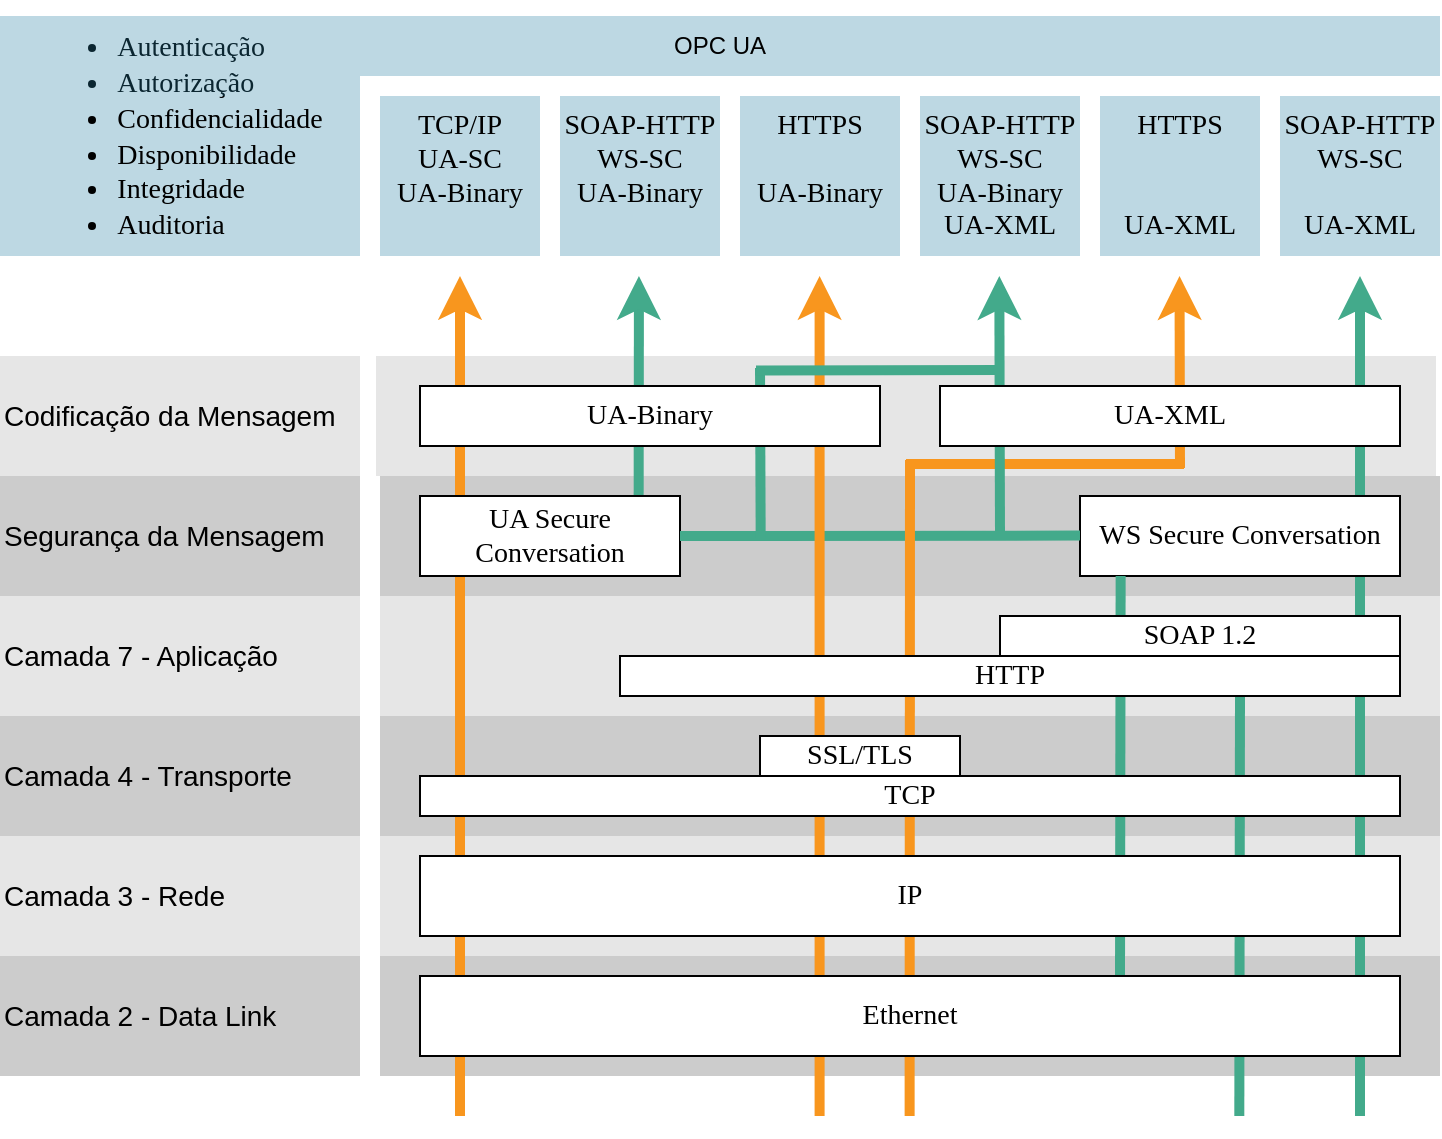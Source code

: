 <mxfile version="21.2.8" type="device">
  <diagram name="Page-1" id="XyStaHUmyCmo_L4_eOPi">
    <mxGraphModel dx="1195" dy="729" grid="1" gridSize="10" guides="1" tooltips="1" connect="1" arrows="1" fold="1" page="1" pageScale="1" pageWidth="850" pageHeight="1100" math="0" shadow="0">
      <root>
        <mxCell id="0" />
        <mxCell id="1" parent="0" />
        <mxCell id="Dxq6wAZwNwCFcVrprbkP-21" value="" style="rounded=0;whiteSpace=wrap;html=1;fillColor=#E6E6E6;strokeColor=none;" vertex="1" parent="1">
          <mxGeometry x="238" y="210" width="530" height="60" as="geometry" />
        </mxCell>
        <mxCell id="Dxq6wAZwNwCFcVrprbkP-17" value="" style="rounded=0;whiteSpace=wrap;html=1;strokeColor=none;fillColor=#CCCCCC;" vertex="1" parent="1">
          <mxGeometry x="240" y="270" width="530" height="60" as="geometry" />
        </mxCell>
        <mxCell id="Dxq6wAZwNwCFcVrprbkP-13" value="" style="rounded=0;whiteSpace=wrap;html=1;strokeColor=none;fillColor=#E6E6E6;" vertex="1" parent="1">
          <mxGeometry x="240" y="330" width="530" height="60" as="geometry" />
        </mxCell>
        <mxCell id="Dxq6wAZwNwCFcVrprbkP-8" value="" style="rounded=0;whiteSpace=wrap;html=1;strokeColor=none;fillColor=#CCCCCC;" vertex="1" parent="1">
          <mxGeometry x="240" y="390" width="530" height="60" as="geometry" />
        </mxCell>
        <mxCell id="Dxq6wAZwNwCFcVrprbkP-7" value="" style="rounded=0;whiteSpace=wrap;html=1;fillColor=#E6E6E6;strokeColor=none;" vertex="1" parent="1">
          <mxGeometry x="240" y="450" width="530" height="60" as="geometry" />
        </mxCell>
        <mxCell id="Dxq6wAZwNwCFcVrprbkP-1" value="&lt;font style=&quot;font-size: 14px;&quot;&gt;Camada 2 - Data Link&lt;/font&gt;" style="rounded=0;whiteSpace=wrap;html=1;align=left;fillStyle=solid;fillColor=#CCCCCC;strokeColor=none;" vertex="1" parent="1">
          <mxGeometry x="50" y="510" width="180" height="60" as="geometry" />
        </mxCell>
        <mxCell id="Dxq6wAZwNwCFcVrprbkP-2" value="" style="rounded=0;whiteSpace=wrap;html=1;strokeColor=none;fillColor=#CCCCCC;" vertex="1" parent="1">
          <mxGeometry x="240" y="510" width="530" height="60" as="geometry" />
        </mxCell>
        <mxCell id="Dxq6wAZwNwCFcVrprbkP-4" value="" style="endArrow=classic;html=1;rounded=0;strokeWidth=5;strokeColor=#F8961E;" edge="1" parent="1">
          <mxGeometry width="50" height="50" relative="1" as="geometry">
            <mxPoint x="280" y="590" as="sourcePoint" />
            <mxPoint x="280" y="170" as="targetPoint" />
          </mxGeometry>
        </mxCell>
        <mxCell id="Dxq6wAZwNwCFcVrprbkP-5" value="&lt;font style=&quot;font-size: 14px;&quot;&gt;Camada 3 - Rede&lt;/font&gt;" style="rounded=0;whiteSpace=wrap;html=1;align=left;fillStyle=solid;fillColor=#E6E6E6;strokeColor=none;" vertex="1" parent="1">
          <mxGeometry x="50" y="450" width="180" height="60" as="geometry" />
        </mxCell>
        <mxCell id="Dxq6wAZwNwCFcVrprbkP-10" value="&lt;font style=&quot;font-size: 14px;&quot;&gt;Camada 4 - Transporte&lt;/font&gt;" style="rounded=0;whiteSpace=wrap;html=1;align=left;fillStyle=solid;fillColor=#CCCCCC;strokeColor=none;" vertex="1" parent="1">
          <mxGeometry x="50" y="390" width="180" height="60" as="geometry" />
        </mxCell>
        <mxCell id="Dxq6wAZwNwCFcVrprbkP-12" value="&lt;font style=&quot;font-size: 14px;&quot;&gt;Camada 7 - Aplicação&lt;/font&gt;" style="rounded=0;whiteSpace=wrap;html=1;align=left;fillStyle=solid;fillColor=#E6E6E6;strokeColor=none;" vertex="1" parent="1">
          <mxGeometry x="50" y="330" width="180" height="60" as="geometry" />
        </mxCell>
        <mxCell id="Dxq6wAZwNwCFcVrprbkP-16" value="&lt;span style=&quot;font-size: 14px;&quot;&gt;Segurança da Mensagem&lt;/span&gt;" style="rounded=0;whiteSpace=wrap;html=1;align=left;fillStyle=solid;fillColor=#CCCCCC;strokeColor=none;" vertex="1" parent="1">
          <mxGeometry x="50" y="270" width="180" height="60" as="geometry" />
        </mxCell>
        <mxCell id="Dxq6wAZwNwCFcVrprbkP-20" value="&lt;span style=&quot;font-size: 14px;&quot;&gt;Codificação da Mensagem&lt;/span&gt;" style="rounded=0;whiteSpace=wrap;html=1;align=left;fillStyle=solid;fillColor=#E6E6E6;strokeColor=none;" vertex="1" parent="1">
          <mxGeometry x="50" y="210" width="180" height="60" as="geometry" />
        </mxCell>
        <mxCell id="Dxq6wAZwNwCFcVrprbkP-26" value="" style="endArrow=classic;html=1;rounded=0;strokeWidth=5;strokeColor=#43AA8B;" edge="1" parent="1">
          <mxGeometry width="50" height="50" relative="1" as="geometry">
            <mxPoint x="730" y="590" as="sourcePoint" />
            <mxPoint x="730" y="170" as="targetPoint" />
          </mxGeometry>
        </mxCell>
        <mxCell id="Dxq6wAZwNwCFcVrprbkP-24" value="&lt;font face=&quot;Garamond&quot;&gt;&lt;span style=&quot;font-size: 14px;&quot;&gt;WS Secure Conversation&lt;/span&gt;&lt;/font&gt;" style="rounded=0;whiteSpace=wrap;html=1;" vertex="1" parent="1">
          <mxGeometry x="590" y="280" width="160" height="40" as="geometry" />
        </mxCell>
        <mxCell id="Dxq6wAZwNwCFcVrprbkP-28" value="&lt;div&gt;&lt;span style=&quot;font-size: 14px;&quot;&gt;&lt;br&gt;&lt;/span&gt;&lt;/div&gt;" style="rounded=0;whiteSpace=wrap;html=1;fillColor=#277DA1;strokeColor=none;fillOpacity=30;align=left;" vertex="1" parent="1">
          <mxGeometry x="50" y="80" width="180" height="80" as="geometry" />
        </mxCell>
        <mxCell id="Dxq6wAZwNwCFcVrprbkP-29" value="&lt;font style=&quot;font-size: 14px;&quot; face=&quot;Garamond&quot;&gt;TCP/IP&lt;br&gt;UA-SC&lt;br&gt;UA-Binary&lt;br&gt;&lt;br&gt;&lt;/font&gt;" style="rounded=0;whiteSpace=wrap;html=1;fillColor=#277DA1;strokeColor=none;fillOpacity=30;" vertex="1" parent="1">
          <mxGeometry x="240" y="80" width="80" height="80" as="geometry" />
        </mxCell>
        <mxCell id="Dxq6wAZwNwCFcVrprbkP-31" value="SOAP-HTTP&lt;br&gt;WS-SC&lt;br&gt;UA-Binary&lt;br&gt;&amp;nbsp;" style="rounded=0;whiteSpace=wrap;html=1;fillColor=#277DA1;strokeColor=none;fillOpacity=30;fontFamily=Garamond;fontSize=14;" vertex="1" parent="1">
          <mxGeometry x="330" y="80" width="80" height="80" as="geometry" />
        </mxCell>
        <mxCell id="Dxq6wAZwNwCFcVrprbkP-36" value="HTTPS&lt;br&gt;&lt;br&gt;UA-Binary&lt;br&gt;&amp;nbsp;" style="rounded=0;whiteSpace=wrap;html=1;fillColor=#277DA1;strokeColor=none;fillOpacity=30;fontFamily=Garamond;fontSize=14;" vertex="1" parent="1">
          <mxGeometry x="420" y="80" width="80" height="80" as="geometry" />
        </mxCell>
        <mxCell id="Dxq6wAZwNwCFcVrprbkP-37" value="SOAP-HTTP&lt;br&gt;WS-SC&lt;br&gt;UA-Binary&lt;br&gt;UA-XML" style="rounded=0;whiteSpace=wrap;html=1;fillColor=#277DA1;strokeColor=none;fillOpacity=30;fontFamily=Garamond;fontSize=14;" vertex="1" parent="1">
          <mxGeometry x="510" y="80" width="80" height="80" as="geometry" />
        </mxCell>
        <mxCell id="Dxq6wAZwNwCFcVrprbkP-38" value="HTTPS&lt;br&gt;&lt;br&gt;&lt;br&gt;UA-XML" style="rounded=0;whiteSpace=wrap;html=1;fillColor=#277DA1;strokeColor=none;fillOpacity=30;fontFamily=Garamond;fontSize=14;" vertex="1" parent="1">
          <mxGeometry x="600" y="80" width="80" height="80" as="geometry" />
        </mxCell>
        <mxCell id="Dxq6wAZwNwCFcVrprbkP-39" value="SOAP-HTTP&lt;br&gt;WS-SC&lt;br&gt;&lt;br&gt;UA-XML" style="rounded=0;whiteSpace=wrap;html=1;fillColor=#277DA1;strokeColor=none;fillOpacity=30;fontFamily=Garamond;fontSize=14;" vertex="1" parent="1">
          <mxGeometry x="690" y="80" width="80" height="80" as="geometry" />
        </mxCell>
        <mxCell id="Dxq6wAZwNwCFcVrprbkP-40" value="" style="endArrow=classic;html=1;rounded=0;strokeWidth=5;strokeColor=#43AA8B;exitX=0.841;exitY=0.016;exitDx=0;exitDy=0;exitPerimeter=0;" edge="1" parent="1" source="Dxq6wAZwNwCFcVrprbkP-18">
          <mxGeometry width="50" height="50" relative="1" as="geometry">
            <mxPoint x="369" y="280" as="sourcePoint" />
            <mxPoint x="369.47" y="170" as="targetPoint" />
          </mxGeometry>
        </mxCell>
        <mxCell id="Dxq6wAZwNwCFcVrprbkP-18" value="&lt;font face=&quot;Garamond&quot;&gt;&lt;span style=&quot;font-size: 14px;&quot;&gt;UA Secure Conversation&lt;/span&gt;&lt;/font&gt;" style="rounded=0;whiteSpace=wrap;html=1;" vertex="1" parent="1">
          <mxGeometry x="260" y="280" width="130" height="40" as="geometry" />
        </mxCell>
        <mxCell id="Dxq6wAZwNwCFcVrprbkP-44" value="" style="endArrow=none;html=1;rounded=0;strokeWidth=5;strokeColor=#F8961E;endFill=0;" edge="1" parent="1">
          <mxGeometry width="50" height="50" relative="1" as="geometry">
            <mxPoint x="642" y="264" as="sourcePoint" />
            <mxPoint x="503" y="264" as="targetPoint" />
          </mxGeometry>
        </mxCell>
        <mxCell id="Dxq6wAZwNwCFcVrprbkP-45" value="" style="endArrow=classic;html=1;rounded=0;strokeWidth=5;strokeColor=#F8961E;" edge="1" parent="1">
          <mxGeometry width="50" height="50" relative="1" as="geometry">
            <mxPoint x="640" y="266" as="sourcePoint" />
            <mxPoint x="639.76" y="170" as="targetPoint" />
          </mxGeometry>
        </mxCell>
        <mxCell id="Dxq6wAZwNwCFcVrprbkP-47" value="" style="endArrow=classic;html=1;rounded=0;strokeWidth=5;strokeColor=#43AA8B;" edge="1" parent="1">
          <mxGeometry width="50" height="50" relative="1" as="geometry">
            <mxPoint x="550" y="301" as="sourcePoint" />
            <mxPoint x="549.66" y="170" as="targetPoint" />
          </mxGeometry>
        </mxCell>
        <mxCell id="Dxq6wAZwNwCFcVrprbkP-48" value="" style="endArrow=none;html=1;rounded=0;strokeWidth=5;strokeColor=#43AA8B;endFill=0;entryX=1;entryY=0.5;entryDx=0;entryDy=0;" edge="1" parent="1" target="Dxq6wAZwNwCFcVrprbkP-18">
          <mxGeometry width="50" height="50" relative="1" as="geometry">
            <mxPoint x="590" y="299.8" as="sourcePoint" />
            <mxPoint x="451" y="299.8" as="targetPoint" />
          </mxGeometry>
        </mxCell>
        <mxCell id="Dxq6wAZwNwCFcVrprbkP-49" value="" style="endArrow=none;html=1;rounded=0;strokeWidth=5;strokeColor=#43AA8B;endFill=0;" edge="1" parent="1">
          <mxGeometry width="50" height="50" relative="1" as="geometry">
            <mxPoint x="430.34" y="301" as="sourcePoint" />
            <mxPoint x="430" y="216" as="targetPoint" />
          </mxGeometry>
        </mxCell>
        <mxCell id="Dxq6wAZwNwCFcVrprbkP-42" value="" style="endArrow=classic;html=1;rounded=0;strokeWidth=5;strokeColor=#F8961E;" edge="1" parent="1">
          <mxGeometry width="50" height="50" relative="1" as="geometry">
            <mxPoint x="459.8" y="590" as="sourcePoint" />
            <mxPoint x="459.8" y="170" as="targetPoint" />
          </mxGeometry>
        </mxCell>
        <mxCell id="Dxq6wAZwNwCFcVrprbkP-43" value="" style="endArrow=none;html=1;rounded=0;strokeWidth=5;strokeColor=#F8961E;endFill=0;" edge="1" parent="1">
          <mxGeometry width="50" height="50" relative="1" as="geometry">
            <mxPoint x="504.8" y="590" as="sourcePoint" />
            <mxPoint x="505" y="262" as="targetPoint" />
          </mxGeometry>
        </mxCell>
        <mxCell id="Dxq6wAZwNwCFcVrprbkP-51" value="" style="endArrow=none;html=1;rounded=0;strokeWidth=5;strokeColor=#43AA8B;endFill=0;" edge="1" parent="1">
          <mxGeometry width="50" height="50" relative="1" as="geometry">
            <mxPoint x="669.66" y="590" as="sourcePoint" />
            <mxPoint x="670" y="380" as="targetPoint" />
          </mxGeometry>
        </mxCell>
        <mxCell id="Dxq6wAZwNwCFcVrprbkP-52" value="" style="endArrow=none;html=1;rounded=0;strokeWidth=5;strokeColor=#43AA8B;endFill=0;entryX=0.127;entryY=1;entryDx=0;entryDy=0;entryPerimeter=0;" edge="1" parent="1" target="Dxq6wAZwNwCFcVrprbkP-24">
          <mxGeometry width="50" height="50" relative="1" as="geometry">
            <mxPoint x="610" y="520" as="sourcePoint" />
            <mxPoint x="610.34" y="375" as="targetPoint" />
          </mxGeometry>
        </mxCell>
        <mxCell id="Dxq6wAZwNwCFcVrprbkP-22" value="&lt;font face=&quot;Garamond&quot;&gt;&lt;span style=&quot;font-size: 14px;&quot;&gt;UA-Binary&lt;/span&gt;&lt;/font&gt;" style="rounded=0;whiteSpace=wrap;html=1;" vertex="1" parent="1">
          <mxGeometry x="260" y="225" width="230" height="30" as="geometry" />
        </mxCell>
        <mxCell id="Dxq6wAZwNwCFcVrprbkP-25" value="&lt;font face=&quot;Garamond&quot;&gt;&lt;span style=&quot;font-size: 14px;&quot;&gt;UA-XML&lt;/span&gt;&lt;/font&gt;" style="rounded=0;whiteSpace=wrap;html=1;" vertex="1" parent="1">
          <mxGeometry x="520" y="225" width="230" height="30" as="geometry" />
        </mxCell>
        <mxCell id="Dxq6wAZwNwCFcVrprbkP-15" value="&lt;font face=&quot;Garamond&quot;&gt;&lt;span style=&quot;font-size: 14px;&quot;&gt;SOAP 1.2&lt;/span&gt;&lt;/font&gt;" style="rounded=0;whiteSpace=wrap;html=1;" vertex="1" parent="1">
          <mxGeometry x="550" y="340" width="200" height="20" as="geometry" />
        </mxCell>
        <mxCell id="Dxq6wAZwNwCFcVrprbkP-14" value="&lt;font face=&quot;Garamond&quot;&gt;&lt;span style=&quot;font-size: 14px;&quot;&gt;HTTP&lt;/span&gt;&lt;/font&gt;" style="rounded=0;whiteSpace=wrap;html=1;" vertex="1" parent="1">
          <mxGeometry x="360" y="360" width="390" height="20" as="geometry" />
        </mxCell>
        <mxCell id="Dxq6wAZwNwCFcVrprbkP-11" value="&lt;font face=&quot;Garamond&quot;&gt;&lt;span style=&quot;font-size: 14px;&quot;&gt;SSL/TLS&lt;/span&gt;&lt;/font&gt;" style="rounded=0;whiteSpace=wrap;html=1;" vertex="1" parent="1">
          <mxGeometry x="430" y="400" width="100" height="20" as="geometry" />
        </mxCell>
        <mxCell id="Dxq6wAZwNwCFcVrprbkP-9" value="&lt;font face=&quot;Garamond&quot;&gt;&lt;span style=&quot;font-size: 14px;&quot;&gt;TCP&lt;/span&gt;&lt;/font&gt;" style="rounded=0;whiteSpace=wrap;html=1;" vertex="1" parent="1">
          <mxGeometry x="260" y="420" width="490" height="20" as="geometry" />
        </mxCell>
        <mxCell id="Dxq6wAZwNwCFcVrprbkP-6" value="&lt;font face=&quot;Garamond&quot;&gt;&lt;span style=&quot;font-size: 14px;&quot;&gt;IP&lt;/span&gt;&lt;/font&gt;" style="rounded=0;whiteSpace=wrap;html=1;" vertex="1" parent="1">
          <mxGeometry x="260" y="460" width="490" height="40" as="geometry" />
        </mxCell>
        <mxCell id="Dxq6wAZwNwCFcVrprbkP-3" value="&lt;font style=&quot;font-size: 14px;&quot; face=&quot;Garamond&quot;&gt;Ethernet&lt;/font&gt;" style="rounded=0;whiteSpace=wrap;html=1;" vertex="1" parent="1">
          <mxGeometry x="260" y="520" width="490" height="40" as="geometry" />
        </mxCell>
        <mxCell id="Dxq6wAZwNwCFcVrprbkP-50" value="" style="endArrow=none;html=1;rounded=0;strokeWidth=5;strokeColor=#43AA8B;endFill=0;entryX=1;entryY=0.5;entryDx=0;entryDy=0;" edge="1" parent="1">
          <mxGeometry width="50" height="50" relative="1" as="geometry">
            <mxPoint x="551" y="217" as="sourcePoint" />
            <mxPoint x="428" y="217.2" as="targetPoint" />
          </mxGeometry>
        </mxCell>
        <mxCell id="Dxq6wAZwNwCFcVrprbkP-53" value="&lt;ul style=&quot;border-color: var(--border-color); text-align: left; font-size: 14px;&quot;&gt;&lt;li style=&quot;border-color: var(--border-color);&quot;&gt;&lt;font style=&quot;border-color: var(--border-color);&quot; face=&quot;Garamond&quot;&gt;Autenticação&lt;/font&gt;&lt;/li&gt;&lt;li style=&quot;border-color: var(--border-color);&quot;&gt;&lt;font style=&quot;font-size: 14px;&quot; face=&quot;Garamond&quot;&gt;Autorização&lt;/font&gt;&lt;/li&gt;&lt;li style=&quot;border-color: var(--border-color);&quot;&gt;&lt;font style=&quot;border-color: var(--border-color);&quot; face=&quot;Garamond&quot;&gt;Confidencialidade&lt;/font&gt;&lt;/li&gt;&lt;li style=&quot;border-color: var(--border-color);&quot;&gt;&lt;font style=&quot;border-color: var(--border-color);&quot; face=&quot;Garamond&quot;&gt;Disponibilidade&lt;/font&gt;&lt;/li&gt;&lt;li style=&quot;border-color: var(--border-color);&quot;&gt;&lt;span style=&quot;border-color: var(--border-color);&quot;&gt;&lt;font style=&quot;font-size: 14px;&quot; face=&quot;Garamond&quot;&gt;Integridade&lt;/font&gt;&lt;/span&gt;&lt;/li&gt;&lt;li style=&quot;border-color: var(--border-color);&quot;&gt;&lt;font face=&quot;Garamond&quot;&gt;Auditoria&lt;/font&gt;&lt;/li&gt;&lt;/ul&gt;" style="text;html=1;strokeColor=none;fillColor=none;align=center;verticalAlign=middle;whiteSpace=wrap;rounded=0;" vertex="1" parent="1">
          <mxGeometry x="50" y="40" width="180" height="120" as="geometry" />
        </mxCell>
        <mxCell id="Dxq6wAZwNwCFcVrprbkP-54" value="" style="rounded=0;whiteSpace=wrap;html=1;fillColor=#277DA1;strokeColor=none;fillOpacity=30;" vertex="1" parent="1">
          <mxGeometry x="50" y="70" width="180" height="10" as="geometry" />
        </mxCell>
        <mxCell id="Dxq6wAZwNwCFcVrprbkP-55" value="OPC UA" style="rounded=0;whiteSpace=wrap;html=1;fillColor=#277DA1;strokeColor=none;fillOpacity=30;" vertex="1" parent="1">
          <mxGeometry x="50" y="40" width="720" height="30" as="geometry" />
        </mxCell>
      </root>
    </mxGraphModel>
  </diagram>
</mxfile>
